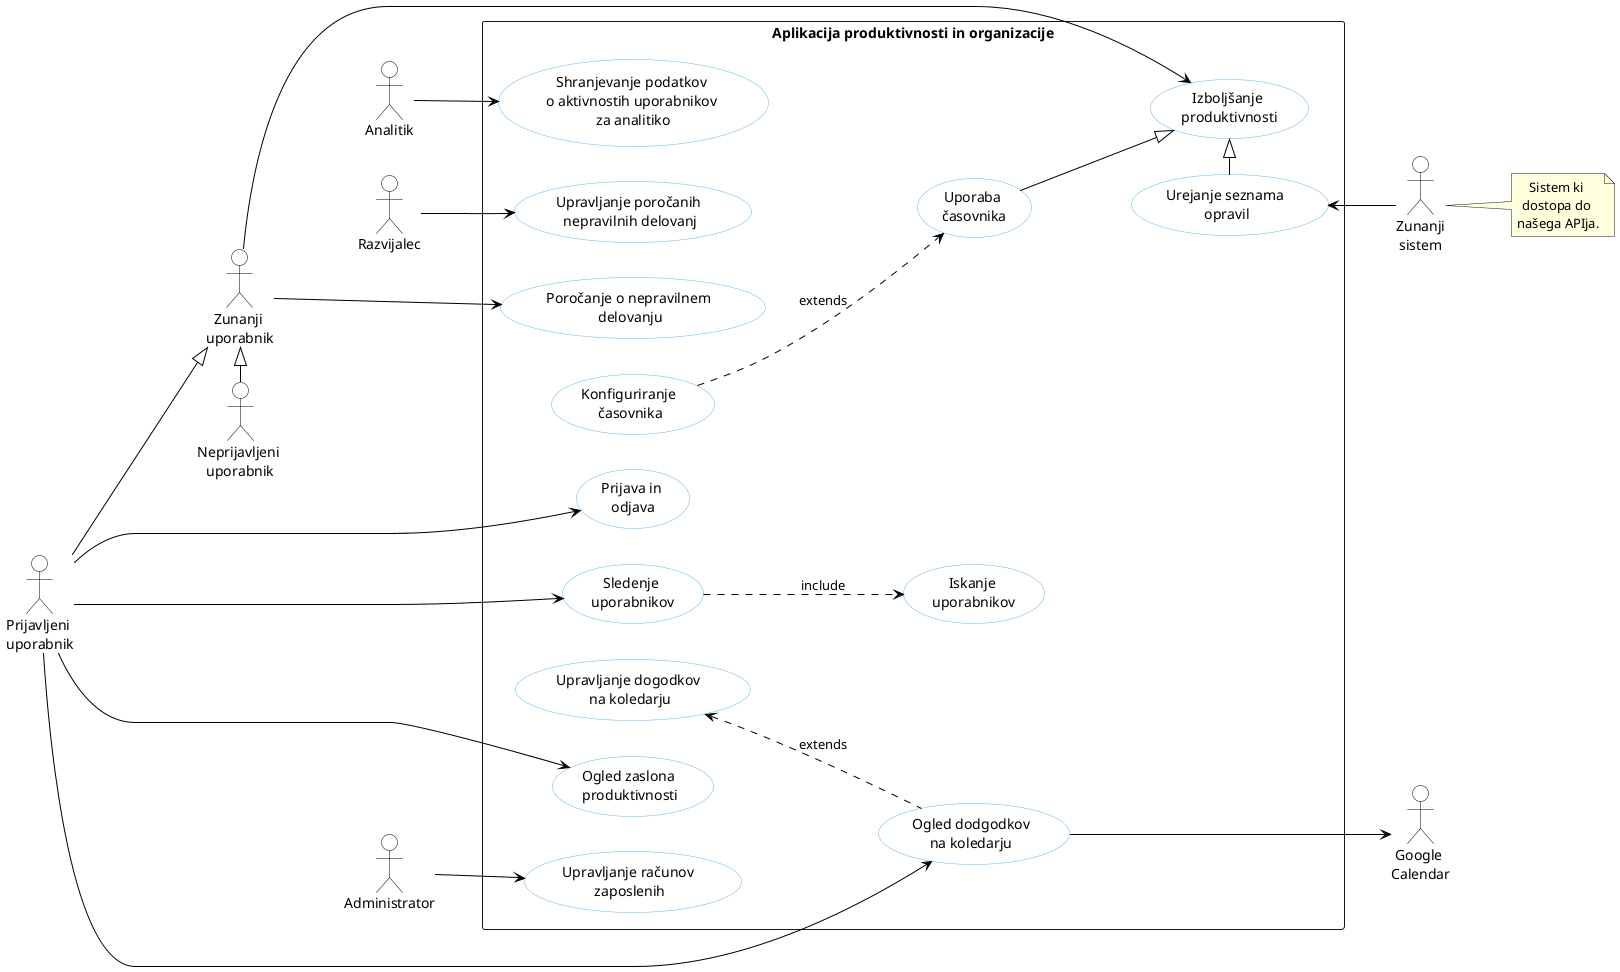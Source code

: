 @startuml
skinparam backgroundcolor transparent
skinparam defaultTextAlignment center
skinparam usecase {
  backgroundColor white
  borderColor #5FB8EC
  arrowColor black
}
skinparam actorBorderColor black
skinparam actorBackgroundColor white

left to right direction

actor "Zunanji \nuporabnik" AS ZU
actor "Prijavljeni \nuporabnik" AS PRUp
actor "Neprijavljeni \nuporabnik" AS NPU
actor "Administrator" AS ADMIN
actor "Analitik" AS ANAL
actor "Razvijalec" AS DEV
actor "Zunanji\nsistem" AS S1
note right of S1 : Sistem ki \ndostopa do \nnašega APIja.
actor "Google \nCalendar" AS GOOG

rectangle "Aplikacija produktivnosti in organizacije" {
  usecase "Uporaba \nčasovnika" AS PU1
  usecase "Konfiguriranje \nčasovnika" AS PU2
  usecase "Prijava in \nodjava" AS PU3
  usecase "Upravljanje računov \nzaposlenih" AS PU5
  usecase "Urejanje seznama \nopravil" AS PU6
  usecase "Sledenje \nuporabnikov" AS PU7
  usecase "Iskanje \nuporabnikov" AS PU8
  usecase "Ogled zaslona \nproduktivnosti" AS PU9
  usecase "Poročanje o nepravilnem \ndelovanju" AS PU10
  usecase "Ogled dodgodkov\nna koledarju" AS PU11
  usecase "Upravljanje dogodkov \nna koledarju" AS PU12
  usecase "Upravljanje poročanih \nnepravilnih delovanj" AS PU13
  usecase "Shranjevanje podatkov \no aktivnostih uporabnikov \nza analitiko" AS PU14
  usecase "Izboljšanje \nproduktivnosti" AS PU15
}

PRUp ---|> ZU
NPU -left-|> ZU

DEV --> (PU13)
ANAL --> (PU14)
ADMIN --> (PU5)

PRUp --> (PU11)
PRUp -> (PU7)
PRUp -> (PU9)
PRUp -> (PU3)

ZU -right-> (PU15)
ZU ---> (PU10)

S1 -up-> (PU6)
(PU11) ---> GOOG

(PU7) ..> (PU8) : include
(PU11) .up.> (PU12) : extends
(PU2) ..> (PU1) : extends

(PU1) -down-|> (PU15)
(PU6) -|> (PU15)
@enduml
